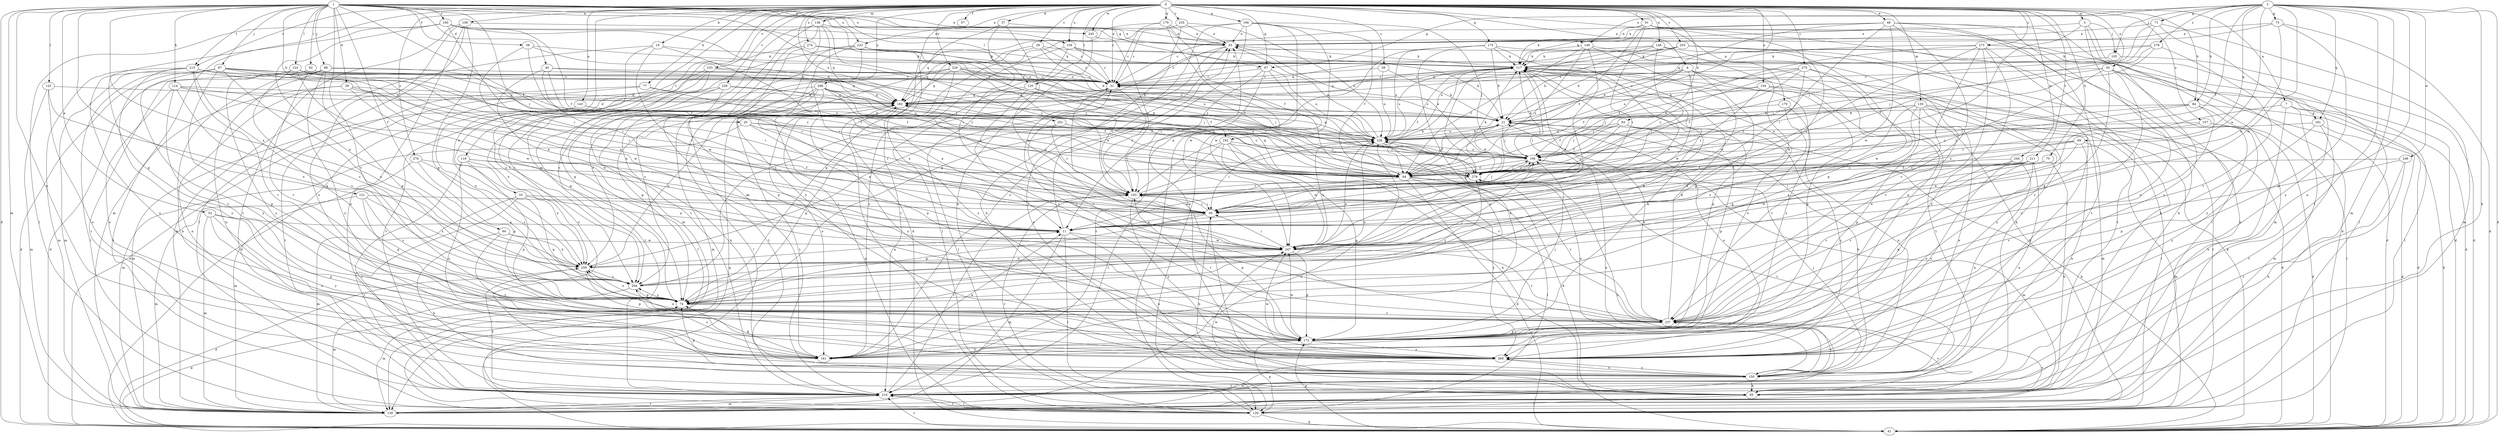 strict digraph  {
0;
1;
2;
3;
6;
7;
11;
19;
20;
21;
28;
29;
31;
33;
37;
39;
40;
42;
48;
50;
52;
53;
57;
58;
60;
64;
67;
69;
71;
73;
74;
75;
77;
83;
84;
85;
91;
92;
95;
97;
98;
105;
106;
108;
114;
117;
118;
120;
121;
123;
124;
129;
130;
136;
139;
143;
148;
149;
150;
154;
157;
159;
160;
161;
166;
170;
172;
175;
179;
181;
182;
192;
193;
203;
204;
211;
215;
216;
223;
226;
228;
229;
233;
235;
237;
244;
245;
246;
247;
251;
259;
268;
269;
273;
274;
275;
276;
278;
279;
0 -> 3  [label=a];
0 -> 6  [label=a];
0 -> 7  [label=a];
0 -> 19  [label=b];
0 -> 28  [label=c];
0 -> 29  [label=c];
0 -> 31  [label=c];
0 -> 33  [label=d];
0 -> 37  [label=d];
0 -> 48  [label=e];
0 -> 50  [label=e];
0 -> 57  [label=f];
0 -> 67  [label=g];
0 -> 75  [label=h];
0 -> 77  [label=h];
0 -> 83  [label=h];
0 -> 84  [label=h];
0 -> 91  [label=i];
0 -> 108  [label=k];
0 -> 118  [label=l];
0 -> 120  [label=l];
0 -> 130  [label=m];
0 -> 136  [label=m];
0 -> 139  [label=m];
0 -> 143  [label=n];
0 -> 148  [label=n];
0 -> 154  [label=o];
0 -> 157  [label=o];
0 -> 159  [label=o];
0 -> 166  [label=p];
0 -> 170  [label=p];
0 -> 175  [label=q];
0 -> 179  [label=q];
0 -> 192  [label=r];
0 -> 203  [label=s];
0 -> 211  [label=t];
0 -> 215  [label=t];
0 -> 223  [label=u];
0 -> 228  [label=v];
0 -> 229  [label=v];
0 -> 233  [label=v];
0 -> 235  [label=v];
0 -> 244  [label=w];
0 -> 245  [label=w];
0 -> 251  [label=x];
0 -> 259  [label=x];
0 -> 268  [label=y];
0 -> 273  [label=z];
0 -> 274  [label=z];
0 -> 275  [label=z];
0 -> 276  [label=z];
1 -> 20  [label=b];
1 -> 39  [label=d];
1 -> 40  [label=d];
1 -> 42  [label=d];
1 -> 52  [label=e];
1 -> 58  [label=f];
1 -> 60  [label=f];
1 -> 64  [label=f];
1 -> 67  [label=g];
1 -> 92  [label=i];
1 -> 97  [label=j];
1 -> 98  [label=j];
1 -> 114  [label=k];
1 -> 120  [label=l];
1 -> 121  [label=l];
1 -> 123  [label=l];
1 -> 124  [label=l];
1 -> 139  [label=m];
1 -> 149  [label=n];
1 -> 159  [label=o];
1 -> 160  [label=o];
1 -> 161  [label=o];
1 -> 192  [label=r];
1 -> 193  [label=r];
1 -> 215  [label=t];
1 -> 223  [label=u];
1 -> 226  [label=u];
1 -> 237  [label=v];
1 -> 245  [label=w];
1 -> 259  [label=x];
2 -> 11  [label=a];
2 -> 42  [label=d];
2 -> 64  [label=f];
2 -> 67  [label=g];
2 -> 69  [label=g];
2 -> 71  [label=g];
2 -> 73  [label=g];
2 -> 84  [label=h];
2 -> 85  [label=h];
2 -> 105  [label=j];
2 -> 139  [label=m];
2 -> 149  [label=n];
2 -> 150  [label=n];
2 -> 181  [label=q];
2 -> 216  [label=t];
2 -> 246  [label=w];
2 -> 247  [label=w];
2 -> 278  [label=z];
3 -> 53  [label=e];
3 -> 95  [label=i];
3 -> 105  [label=j];
3 -> 129  [label=l];
3 -> 161  [label=o];
3 -> 269  [label=y];
6 -> 21  [label=b];
6 -> 31  [label=c];
6 -> 64  [label=f];
6 -> 74  [label=g];
6 -> 172  [label=p];
6 -> 216  [label=t];
6 -> 247  [label=w];
7 -> 42  [label=d];
7 -> 85  [label=h];
7 -> 139  [label=m];
7 -> 181  [label=q];
7 -> 193  [label=r];
11 -> 53  [label=e];
11 -> 117  [label=k];
11 -> 129  [label=l];
11 -> 139  [label=m];
11 -> 150  [label=n];
11 -> 247  [label=w];
19 -> 117  [label=k];
19 -> 139  [label=m];
19 -> 204  [label=s];
19 -> 247  [label=w];
19 -> 279  [label=z];
20 -> 11  [label=a];
20 -> 139  [label=m];
20 -> 193  [label=r];
20 -> 226  [label=u];
20 -> 279  [label=z];
21 -> 31  [label=c];
21 -> 64  [label=f];
21 -> 106  [label=j];
21 -> 161  [label=o];
21 -> 226  [label=u];
28 -> 31  [label=c];
28 -> 64  [label=f];
28 -> 117  [label=k];
28 -> 129  [label=l];
28 -> 182  [label=q];
29 -> 21  [label=b];
29 -> 31  [label=c];
29 -> 226  [label=u];
31 -> 182  [label=q];
31 -> 193  [label=r];
31 -> 237  [label=v];
33 -> 11  [label=a];
33 -> 74  [label=g];
33 -> 95  [label=i];
33 -> 139  [label=m];
33 -> 216  [label=t];
37 -> 42  [label=d];
37 -> 53  [label=e];
37 -> 95  [label=i];
37 -> 216  [label=t];
37 -> 247  [label=w];
39 -> 11  [label=a];
39 -> 150  [label=n];
39 -> 182  [label=q];
39 -> 193  [label=r];
39 -> 216  [label=t];
39 -> 247  [label=w];
40 -> 11  [label=a];
40 -> 31  [label=c];
40 -> 64  [label=f];
40 -> 95  [label=i];
40 -> 106  [label=j];
42 -> 21  [label=b];
42 -> 74  [label=g];
42 -> 117  [label=k];
42 -> 172  [label=p];
42 -> 182  [label=q];
42 -> 216  [label=t];
48 -> 53  [label=e];
48 -> 85  [label=h];
48 -> 95  [label=i];
48 -> 117  [label=k];
48 -> 139  [label=m];
48 -> 216  [label=t];
48 -> 226  [label=u];
48 -> 237  [label=v];
48 -> 247  [label=w];
50 -> 31  [label=c];
50 -> 42  [label=d];
50 -> 74  [label=g];
50 -> 95  [label=i];
50 -> 106  [label=j];
50 -> 129  [label=l];
50 -> 237  [label=v];
50 -> 269  [label=y];
52 -> 11  [label=a];
52 -> 139  [label=m];
52 -> 161  [label=o];
52 -> 172  [label=p];
52 -> 269  [label=y];
53 -> 117  [label=k];
53 -> 204  [label=s];
53 -> 259  [label=x];
58 -> 64  [label=f];
58 -> 95  [label=i];
58 -> 117  [label=k];
58 -> 182  [label=q];
60 -> 85  [label=h];
60 -> 247  [label=w];
60 -> 259  [label=x];
60 -> 269  [label=y];
64 -> 11  [label=a];
64 -> 42  [label=d];
64 -> 129  [label=l];
64 -> 182  [label=q];
64 -> 237  [label=v];
64 -> 269  [label=y];
67 -> 31  [label=c];
67 -> 129  [label=l];
67 -> 193  [label=r];
67 -> 216  [label=t];
67 -> 226  [label=u];
69 -> 11  [label=a];
69 -> 106  [label=j];
69 -> 139  [label=m];
69 -> 150  [label=n];
69 -> 259  [label=x];
69 -> 279  [label=z];
71 -> 53  [label=e];
71 -> 106  [label=j];
71 -> 139  [label=m];
71 -> 182  [label=q];
71 -> 269  [label=y];
73 -> 11  [label=a];
73 -> 42  [label=d];
73 -> 53  [label=e];
73 -> 117  [label=k];
73 -> 172  [label=p];
74 -> 117  [label=k];
74 -> 139  [label=m];
74 -> 204  [label=s];
74 -> 226  [label=u];
74 -> 237  [label=v];
74 -> 259  [label=x];
74 -> 279  [label=z];
75 -> 85  [label=h];
75 -> 247  [label=w];
75 -> 279  [label=z];
77 -> 42  [label=d];
77 -> 64  [label=f];
77 -> 182  [label=q];
77 -> 216  [label=t];
83 -> 64  [label=f];
83 -> 106  [label=j];
83 -> 172  [label=p];
83 -> 193  [label=r];
83 -> 226  [label=u];
83 -> 269  [label=y];
84 -> 21  [label=b];
84 -> 42  [label=d];
84 -> 106  [label=j];
84 -> 129  [label=l];
84 -> 237  [label=v];
84 -> 279  [label=z];
85 -> 53  [label=e];
85 -> 129  [label=l];
85 -> 237  [label=v];
85 -> 247  [label=w];
91 -> 11  [label=a];
91 -> 31  [label=c];
91 -> 42  [label=d];
91 -> 53  [label=e];
91 -> 64  [label=f];
91 -> 85  [label=h];
91 -> 95  [label=i];
91 -> 129  [label=l];
92 -> 31  [label=c];
92 -> 42  [label=d];
92 -> 226  [label=u];
92 -> 237  [label=v];
92 -> 269  [label=y];
95 -> 11  [label=a];
95 -> 31  [label=c];
95 -> 74  [label=g];
95 -> 85  [label=h];
95 -> 193  [label=r];
97 -> 11  [label=a];
97 -> 31  [label=c];
97 -> 95  [label=i];
97 -> 129  [label=l];
97 -> 139  [label=m];
97 -> 172  [label=p];
97 -> 204  [label=s];
97 -> 247  [label=w];
97 -> 269  [label=y];
98 -> 31  [label=c];
98 -> 64  [label=f];
98 -> 74  [label=g];
98 -> 85  [label=h];
98 -> 150  [label=n];
98 -> 216  [label=t];
98 -> 269  [label=y];
105 -> 42  [label=d];
105 -> 182  [label=q];
106 -> 53  [label=e];
106 -> 64  [label=f];
106 -> 95  [label=i];
106 -> 117  [label=k];
106 -> 150  [label=n];
106 -> 216  [label=t];
106 -> 226  [label=u];
106 -> 279  [label=z];
108 -> 53  [label=e];
108 -> 74  [label=g];
108 -> 129  [label=l];
108 -> 150  [label=n];
108 -> 161  [label=o];
108 -> 216  [label=t];
114 -> 161  [label=o];
114 -> 182  [label=q];
114 -> 204  [label=s];
114 -> 226  [label=u];
114 -> 237  [label=v];
114 -> 247  [label=w];
117 -> 31  [label=c];
117 -> 64  [label=f];
117 -> 95  [label=i];
117 -> 161  [label=o];
117 -> 172  [label=p];
117 -> 182  [label=q];
117 -> 226  [label=u];
117 -> 269  [label=y];
118 -> 11  [label=a];
118 -> 64  [label=f];
118 -> 161  [label=o];
118 -> 172  [label=p];
118 -> 216  [label=t];
118 -> 259  [label=x];
120 -> 64  [label=f];
120 -> 106  [label=j];
120 -> 129  [label=l];
120 -> 182  [label=q];
120 -> 237  [label=v];
121 -> 74  [label=g];
121 -> 95  [label=i];
121 -> 139  [label=m];
121 -> 204  [label=s];
121 -> 259  [label=x];
123 -> 139  [label=m];
123 -> 161  [label=o];
123 -> 182  [label=q];
123 -> 259  [label=x];
124 -> 31  [label=c];
124 -> 42  [label=d];
124 -> 193  [label=r];
124 -> 204  [label=s];
124 -> 247  [label=w];
124 -> 279  [label=z];
129 -> 42  [label=d];
129 -> 117  [label=k];
129 -> 172  [label=p];
129 -> 182  [label=q];
129 -> 193  [label=r];
129 -> 216  [label=t];
130 -> 21  [label=b];
130 -> 42  [label=d];
130 -> 64  [label=f];
130 -> 106  [label=j];
130 -> 129  [label=l];
130 -> 139  [label=m];
130 -> 150  [label=n];
130 -> 172  [label=p];
130 -> 204  [label=s];
130 -> 237  [label=v];
136 -> 53  [label=e];
136 -> 139  [label=m];
136 -> 161  [label=o];
136 -> 182  [label=q];
136 -> 193  [label=r];
136 -> 216  [label=t];
136 -> 269  [label=y];
139 -> 216  [label=t];
139 -> 226  [label=u];
139 -> 237  [label=v];
139 -> 279  [label=z];
143 -> 21  [label=b];
143 -> 139  [label=m];
143 -> 259  [label=x];
143 -> 279  [label=z];
148 -> 21  [label=b];
148 -> 74  [label=g];
148 -> 95  [label=i];
148 -> 117  [label=k];
148 -> 226  [label=u];
148 -> 247  [label=w];
149 -> 64  [label=f];
149 -> 85  [label=h];
149 -> 95  [label=i];
149 -> 117  [label=k];
149 -> 247  [label=w];
149 -> 279  [label=z];
150 -> 21  [label=b];
150 -> 74  [label=g];
150 -> 85  [label=h];
150 -> 95  [label=i];
150 -> 106  [label=j];
150 -> 216  [label=t];
150 -> 226  [label=u];
150 -> 237  [label=v];
150 -> 269  [label=y];
154 -> 106  [label=j];
154 -> 129  [label=l];
154 -> 182  [label=q];
154 -> 193  [label=r];
154 -> 269  [label=y];
157 -> 42  [label=d];
157 -> 226  [label=u];
157 -> 247  [label=w];
157 -> 269  [label=y];
159 -> 21  [label=b];
159 -> 31  [label=c];
159 -> 117  [label=k];
159 -> 129  [label=l];
159 -> 161  [label=o];
160 -> 31  [label=c];
160 -> 53  [label=e];
160 -> 64  [label=f];
160 -> 74  [label=g];
160 -> 95  [label=i];
160 -> 106  [label=j];
160 -> 129  [label=l];
160 -> 259  [label=x];
161 -> 11  [label=a];
161 -> 74  [label=g];
161 -> 117  [label=k];
161 -> 204  [label=s];
166 -> 31  [label=c];
166 -> 53  [label=e];
166 -> 64  [label=f];
166 -> 74  [label=g];
166 -> 106  [label=j];
166 -> 129  [label=l];
166 -> 161  [label=o];
166 -> 247  [label=w];
170 -> 21  [label=b];
170 -> 74  [label=g];
170 -> 150  [label=n];
172 -> 106  [label=j];
172 -> 117  [label=k];
172 -> 161  [label=o];
172 -> 193  [label=r];
172 -> 247  [label=w];
172 -> 259  [label=x];
172 -> 269  [label=y];
175 -> 11  [label=a];
175 -> 21  [label=b];
175 -> 117  [label=k];
175 -> 161  [label=o];
175 -> 226  [label=u];
175 -> 247  [label=w];
175 -> 269  [label=y];
179 -> 31  [label=c];
179 -> 53  [label=e];
179 -> 64  [label=f];
179 -> 74  [label=g];
179 -> 247  [label=w];
181 -> 42  [label=d];
181 -> 172  [label=p];
181 -> 216  [label=t];
181 -> 226  [label=u];
182 -> 21  [label=b];
182 -> 161  [label=o];
182 -> 216  [label=t];
182 -> 269  [label=y];
192 -> 85  [label=h];
192 -> 106  [label=j];
192 -> 172  [label=p];
192 -> 193  [label=r];
192 -> 216  [label=t];
192 -> 237  [label=v];
192 -> 247  [label=w];
193 -> 95  [label=i];
193 -> 106  [label=j];
193 -> 117  [label=k];
193 -> 172  [label=p];
193 -> 269  [label=y];
203 -> 21  [label=b];
203 -> 31  [label=c];
203 -> 42  [label=d];
203 -> 85  [label=h];
203 -> 117  [label=k];
203 -> 182  [label=q];
203 -> 269  [label=y];
204 -> 74  [label=g];
204 -> 106  [label=j];
204 -> 139  [label=m];
211 -> 11  [label=a];
211 -> 64  [label=f];
211 -> 95  [label=i];
211 -> 150  [label=n];
211 -> 161  [label=o];
211 -> 172  [label=p];
211 -> 237  [label=v];
215 -> 31  [label=c];
215 -> 74  [label=g];
215 -> 139  [label=m];
215 -> 161  [label=o];
215 -> 182  [label=q];
215 -> 237  [label=v];
215 -> 269  [label=y];
215 -> 279  [label=z];
216 -> 129  [label=l];
216 -> 139  [label=m];
216 -> 193  [label=r];
216 -> 259  [label=x];
223 -> 21  [label=b];
223 -> 74  [label=g];
223 -> 95  [label=i];
223 -> 117  [label=k];
223 -> 204  [label=s];
223 -> 226  [label=u];
223 -> 247  [label=w];
226 -> 21  [label=b];
226 -> 42  [label=d];
226 -> 53  [label=e];
226 -> 95  [label=i];
226 -> 106  [label=j];
226 -> 182  [label=q];
228 -> 85  [label=h];
228 -> 129  [label=l];
228 -> 182  [label=q];
228 -> 216  [label=t];
228 -> 226  [label=u];
228 -> 259  [label=x];
229 -> 21  [label=b];
229 -> 31  [label=c];
229 -> 64  [label=f];
229 -> 182  [label=q];
229 -> 193  [label=r];
229 -> 204  [label=s];
229 -> 259  [label=x];
229 -> 269  [label=y];
233 -> 31  [label=c];
233 -> 42  [label=d];
233 -> 74  [label=g];
233 -> 106  [label=j];
233 -> 150  [label=n];
233 -> 216  [label=t];
235 -> 53  [label=e];
235 -> 85  [label=h];
235 -> 182  [label=q];
235 -> 226  [label=u];
237 -> 21  [label=b];
237 -> 31  [label=c];
237 -> 117  [label=k];
237 -> 172  [label=p];
244 -> 64  [label=f];
244 -> 150  [label=n];
244 -> 237  [label=v];
244 -> 269  [label=y];
245 -> 150  [label=n];
245 -> 193  [label=r];
246 -> 64  [label=f];
246 -> 85  [label=h];
246 -> 216  [label=t];
246 -> 237  [label=v];
247 -> 95  [label=i];
247 -> 172  [label=p];
247 -> 226  [label=u];
247 -> 237  [label=v];
247 -> 259  [label=x];
251 -> 74  [label=g];
251 -> 193  [label=r];
251 -> 226  [label=u];
251 -> 279  [label=z];
259 -> 11  [label=a];
259 -> 42  [label=d];
259 -> 172  [label=p];
259 -> 182  [label=q];
259 -> 204  [label=s];
259 -> 226  [label=u];
268 -> 11  [label=a];
268 -> 64  [label=f];
268 -> 74  [label=g];
268 -> 106  [label=j];
268 -> 129  [label=l];
268 -> 139  [label=m];
268 -> 172  [label=p];
268 -> 182  [label=q];
268 -> 193  [label=r];
268 -> 216  [label=t];
269 -> 53  [label=e];
269 -> 139  [label=m];
269 -> 150  [label=n];
269 -> 247  [label=w];
273 -> 42  [label=d];
273 -> 64  [label=f];
273 -> 95  [label=i];
273 -> 117  [label=k];
273 -> 172  [label=p];
273 -> 204  [label=s];
273 -> 216  [label=t];
273 -> 269  [label=y];
274 -> 117  [label=k];
274 -> 172  [label=p];
274 -> 204  [label=s];
274 -> 279  [label=z];
275 -> 31  [label=c];
275 -> 64  [label=f];
275 -> 193  [label=r];
275 -> 226  [label=u];
275 -> 237  [label=v];
275 -> 247  [label=w];
275 -> 279  [label=z];
276 -> 64  [label=f];
276 -> 74  [label=g];
276 -> 139  [label=m];
276 -> 204  [label=s];
278 -> 31  [label=c];
278 -> 64  [label=f];
278 -> 106  [label=j];
278 -> 117  [label=k];
278 -> 237  [label=v];
279 -> 21  [label=b];
279 -> 106  [label=j];
279 -> 117  [label=k];
279 -> 139  [label=m];
279 -> 193  [label=r];
}
